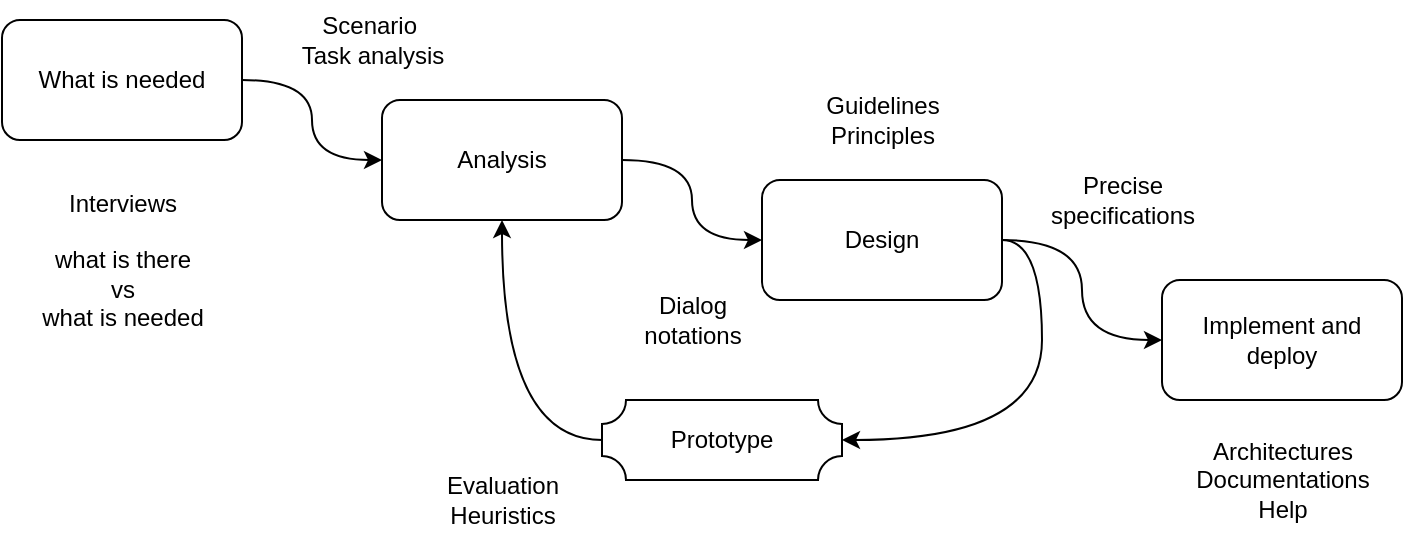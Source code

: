 <mxfile version="28.2.5">
  <diagram name="Page-1" id="NrQ-u9TCqVZ6xqmKwhPW">
    <mxGraphModel dx="1426" dy="768" grid="1" gridSize="10" guides="1" tooltips="1" connect="1" arrows="1" fold="1" page="1" pageScale="1" pageWidth="827" pageHeight="1169" math="0" shadow="0">
      <root>
        <mxCell id="0" />
        <mxCell id="1" parent="0" />
        <mxCell id="fZsD1dLDlV_f4URAzqzy-7" style="edgeStyle=orthogonalEdgeStyle;rounded=0;orthogonalLoop=1;jettySize=auto;html=1;exitX=1;exitY=0.5;exitDx=0;exitDy=0;entryX=0;entryY=0.5;entryDx=0;entryDy=0;curved=1;" edge="1" parent="1" source="fZsD1dLDlV_f4URAzqzy-1" target="fZsD1dLDlV_f4URAzqzy-2">
          <mxGeometry relative="1" as="geometry" />
        </mxCell>
        <mxCell id="fZsD1dLDlV_f4URAzqzy-1" value="What is needed" style="rounded=1;whiteSpace=wrap;html=1;" vertex="1" parent="1">
          <mxGeometry x="64" y="160" width="120" height="60" as="geometry" />
        </mxCell>
        <mxCell id="fZsD1dLDlV_f4URAzqzy-8" style="edgeStyle=orthogonalEdgeStyle;rounded=0;orthogonalLoop=1;jettySize=auto;html=1;exitX=1;exitY=0.5;exitDx=0;exitDy=0;entryX=0;entryY=0.5;entryDx=0;entryDy=0;curved=1;" edge="1" parent="1" source="fZsD1dLDlV_f4URAzqzy-2" target="fZsD1dLDlV_f4URAzqzy-3">
          <mxGeometry relative="1" as="geometry" />
        </mxCell>
        <mxCell id="fZsD1dLDlV_f4URAzqzy-2" value="Analysis" style="rounded=1;whiteSpace=wrap;html=1;" vertex="1" parent="1">
          <mxGeometry x="254" y="200" width="120" height="60" as="geometry" />
        </mxCell>
        <mxCell id="fZsD1dLDlV_f4URAzqzy-9" style="edgeStyle=orthogonalEdgeStyle;rounded=0;orthogonalLoop=1;jettySize=auto;html=1;exitX=1;exitY=0.5;exitDx=0;exitDy=0;entryX=0;entryY=0.5;entryDx=0;entryDy=0;curved=1;" edge="1" parent="1" source="fZsD1dLDlV_f4URAzqzy-3" target="fZsD1dLDlV_f4URAzqzy-4">
          <mxGeometry relative="1" as="geometry" />
        </mxCell>
        <mxCell id="fZsD1dLDlV_f4URAzqzy-3" value="Design" style="rounded=1;whiteSpace=wrap;html=1;" vertex="1" parent="1">
          <mxGeometry x="444" y="240" width="120" height="60" as="geometry" />
        </mxCell>
        <mxCell id="fZsD1dLDlV_f4URAzqzy-4" value="Implement and deploy" style="rounded=1;whiteSpace=wrap;html=1;" vertex="1" parent="1">
          <mxGeometry x="644" y="290" width="120" height="60" as="geometry" />
        </mxCell>
        <mxCell id="fZsD1dLDlV_f4URAzqzy-10" style="edgeStyle=orthogonalEdgeStyle;rounded=0;orthogonalLoop=1;jettySize=auto;html=1;exitX=0;exitY=0.5;exitDx=0;exitDy=0;exitPerimeter=0;entryX=0.5;entryY=1;entryDx=0;entryDy=0;curved=1;" edge="1" parent="1" source="fZsD1dLDlV_f4URAzqzy-5" target="fZsD1dLDlV_f4URAzqzy-2">
          <mxGeometry relative="1" as="geometry" />
        </mxCell>
        <mxCell id="fZsD1dLDlV_f4URAzqzy-5" value="Prototype" style="verticalLabelPosition=middle;verticalAlign=middle;html=1;shape=mxgraph.basic.plaque;dx=6;whiteSpace=wrap;labelPosition=center;align=center;" vertex="1" parent="1">
          <mxGeometry x="364" y="350" width="120" height="40" as="geometry" />
        </mxCell>
        <mxCell id="fZsD1dLDlV_f4URAzqzy-11" style="edgeStyle=orthogonalEdgeStyle;rounded=0;orthogonalLoop=1;jettySize=auto;html=1;exitX=1;exitY=0.5;exitDx=0;exitDy=0;entryX=1;entryY=0.5;entryDx=0;entryDy=0;entryPerimeter=0;curved=1;" edge="1" parent="1" source="fZsD1dLDlV_f4URAzqzy-3" target="fZsD1dLDlV_f4URAzqzy-5">
          <mxGeometry relative="1" as="geometry" />
        </mxCell>
        <mxCell id="fZsD1dLDlV_f4URAzqzy-12" value="Interviews&lt;div&gt;&lt;br&gt;&lt;/div&gt;&lt;div&gt;what is there&lt;/div&gt;&lt;div&gt;vs&lt;/div&gt;&lt;div&gt;what is needed&lt;/div&gt;" style="text;html=1;align=center;verticalAlign=middle;resizable=0;points=[];autosize=1;strokeColor=none;fillColor=none;" vertex="1" parent="1">
          <mxGeometry x="74" y="240" width="100" height="80" as="geometry" />
        </mxCell>
        <mxCell id="fZsD1dLDlV_f4URAzqzy-13" value="Scenario&amp;nbsp;&lt;div&gt;Task analysis&lt;/div&gt;" style="text;html=1;align=center;verticalAlign=middle;resizable=0;points=[];autosize=1;strokeColor=none;fillColor=none;" vertex="1" parent="1">
          <mxGeometry x="204" y="150" width="90" height="40" as="geometry" />
        </mxCell>
        <mxCell id="fZsD1dLDlV_f4URAzqzy-14" value="Evaluation&lt;div&gt;Heuristics&lt;/div&gt;" style="text;html=1;align=center;verticalAlign=middle;resizable=0;points=[];autosize=1;strokeColor=none;fillColor=none;" vertex="1" parent="1">
          <mxGeometry x="274" y="380" width="80" height="40" as="geometry" />
        </mxCell>
        <mxCell id="fZsD1dLDlV_f4URAzqzy-15" value="Dialog&lt;div&gt;notations&lt;/div&gt;" style="text;html=1;align=center;verticalAlign=middle;resizable=0;points=[];autosize=1;strokeColor=none;fillColor=none;" vertex="1" parent="1">
          <mxGeometry x="374" y="290" width="70" height="40" as="geometry" />
        </mxCell>
        <mxCell id="fZsD1dLDlV_f4URAzqzy-16" value="Guidelines&lt;div&gt;Principles&lt;/div&gt;" style="text;html=1;align=center;verticalAlign=middle;resizable=0;points=[];autosize=1;strokeColor=none;fillColor=none;" vertex="1" parent="1">
          <mxGeometry x="464" y="190" width="80" height="40" as="geometry" />
        </mxCell>
        <mxCell id="fZsD1dLDlV_f4URAzqzy-17" value="Precise&lt;div&gt;specifications&lt;/div&gt;" style="text;html=1;align=center;verticalAlign=middle;resizable=0;points=[];autosize=1;strokeColor=none;fillColor=none;" vertex="1" parent="1">
          <mxGeometry x="574" y="230" width="100" height="40" as="geometry" />
        </mxCell>
        <mxCell id="fZsD1dLDlV_f4URAzqzy-18" value="Architectures&lt;div&gt;Documentations&lt;/div&gt;&lt;div&gt;Help&lt;/div&gt;" style="text;html=1;align=center;verticalAlign=middle;resizable=0;points=[];autosize=1;strokeColor=none;fillColor=none;" vertex="1" parent="1">
          <mxGeometry x="649" y="360" width="110" height="60" as="geometry" />
        </mxCell>
      </root>
    </mxGraphModel>
  </diagram>
</mxfile>
